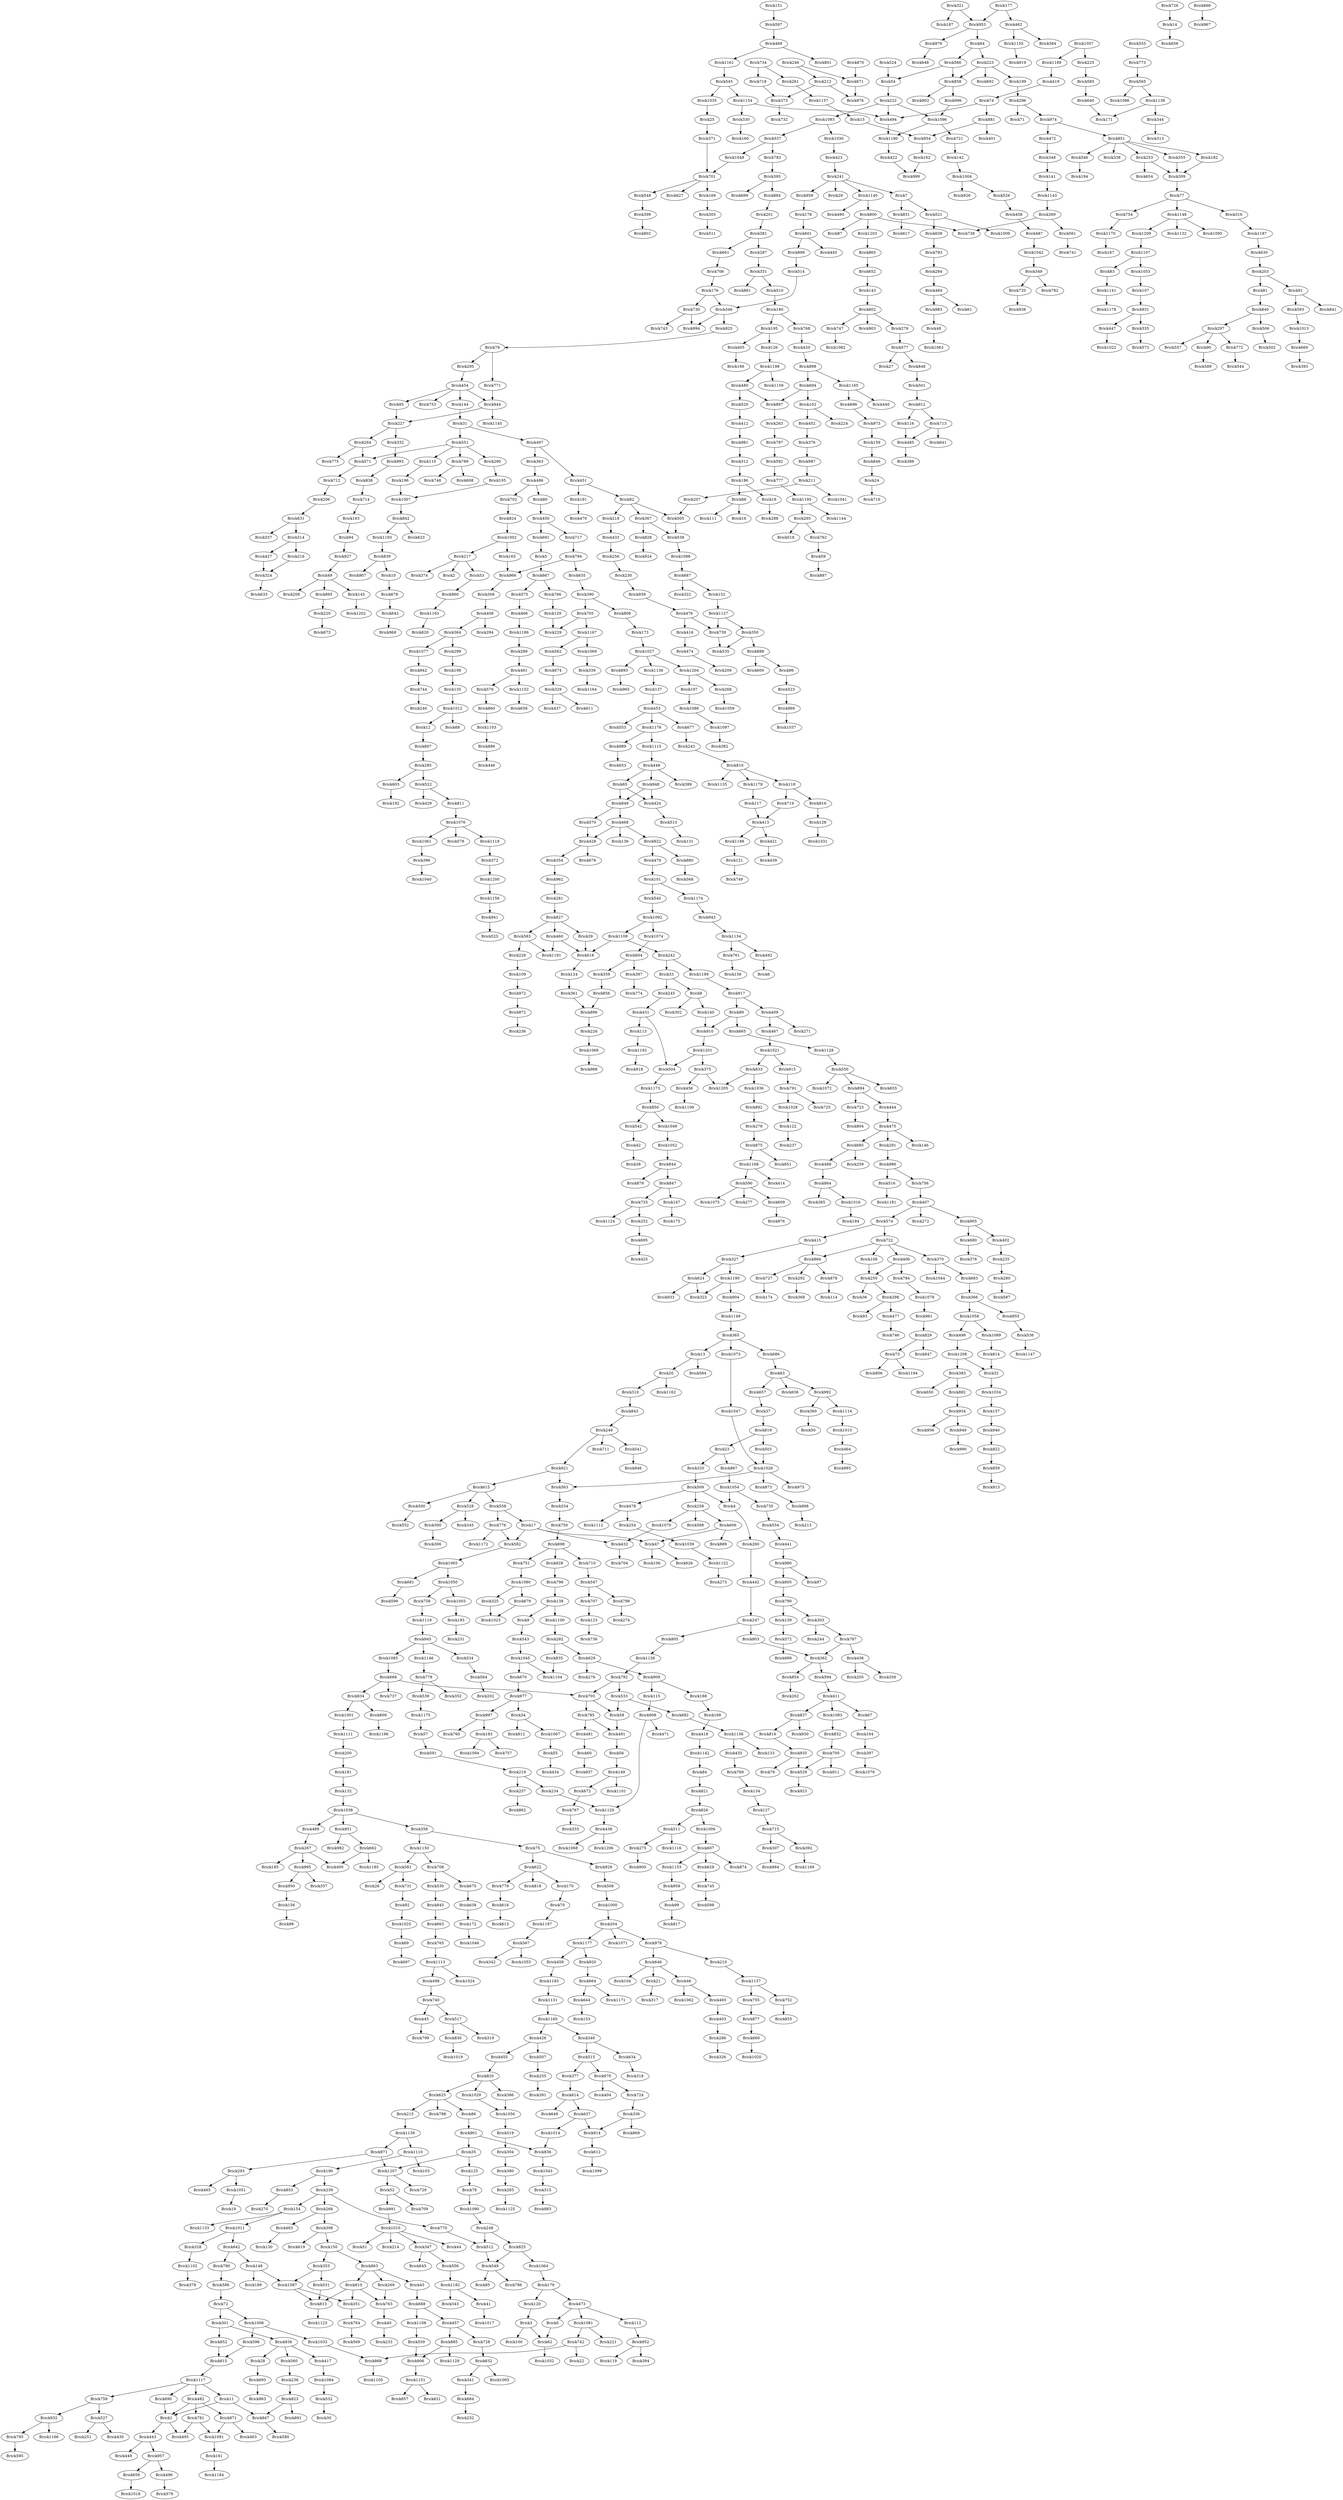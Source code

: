 digraph G {Brick473 -> Brick0;
Brick11 -> Brick1;
Brick482 -> Brick1;
Brick690 -> Brick1;
Brick217 -> Brick2;
Brick120 -> Brick3;
Brick1054 -> Brick4;
Brick509 -> Brick4;
Brick691 -> Brick5;
Brick492 -> Brick6;
Brick241 -> Brick7;
Brick33 -> Brick8;
Brick138 -> Brick9;
Brick839 -> Brick10;
Brick1117 -> Brick11;
Brick1012 -> Brick12;
Brick365 -> Brick13;
Brick726 -> Brick14;
Brick1157 -> Brick15;
Brick88 -> Brick16;
Brick558 -> Brick17;
Brick186 -> Brick18;
Brick1051 -> Brick19;
Brick13 -> Brick20;
Brick646 -> Brick21;
Brick742 -> Brick22;
Brick819 -> Brick23;
Brick846 -> Brick24;
Brick1035 -> Brick25;
Brick581 -> Brick26;
Brick577 -> Brick27;
Brick936 -> Brick28;
Brick241 -> Brick29;
Brick532 -> Brick30;
Brick144 -> Brick31;
Brick814 -> Brick32;
Brick1208 -> Brick32;
Brick242 -> Brick33;
Brick977 -> Brick34;
Brick901 -> Brick35;
Brick250 -> Brick36;
Brick657 -> Brick37;
Brick42 -> Brick38;
Brick827 -> Brick39;
Brick763 -> Brick40;
Brick1182 -> Brick41;
Brick542 -> Brick42;
Brick863 -> Brick43;
Brick1010 -> Brick44;
Brick740 -> Brick45;
Brick646 -> Brick46;
Brick606 -> Brick47;
Brick17 -> Brick47;
Brick983 -> Brick48;
Brick927 -> Brick49;
Brick360 -> Brick50;
Brick1010 -> Brick51;
Brick1207 -> Brick52;
Brick217 -> Brick53;
Brick524 -> Brick54;
Brick566 -> Brick54;
Brick1067 -> Brick55;
Brick491 -> Brick56;
Brick1175 -> Brick57;
Brick533 -> Brick58;
Brick703 -> Brick58;
Brick762 -> Brick59;
Brick481 -> Brick60;
Brick484 -> Brick61;
Brick0 -> Brick62;
Brick3 -> Brick62;
Brick686 -> Brick63;
Brick953 -> Brick64;
Brick448 -> Brick65;
Brick411 -> Brick67;
Brick1012 -> Brick68;
Brick1025 -> Brick69;
Brick170 -> Brick70;
Brick296 -> Brick71;
Brick586 -> Brick72;
Brick829 -> Brick73;
Brick419 -> Brick74;
Brick358 -> Brick75;
Brick935 -> Brick76;
Brick309 -> Brick77;
Brick125 -> Brick78;
Brick925 -> Brick79;
Brick486 -> Brick80;
Brick203 -> Brick81;
Brick451 -> Brick82;
Brick1107 -> Brick83;
Brick1142 -> Brick84;
Brick549 -> Brick85;
Brick625 -> Brick86;
Brick800 -> Brick87;
Brick186 -> Brick88;
Brick917 -> Brick89;
Brick297 -> Brick90;
Brick203 -> Brick91;
Brick731 -> Brick92;
Brick298 -> Brick93;
Brick163 -> Brick94;
Brick454 -> Brick95;
Brick888 -> Brick96;
Brick980 -> Brick97;
Brick156 -> Brick98;
Brick958 -> Brick99;
Brick3 -> Brick100;
Brick479 -> Brick101;
Brick694 -> Brick102;
Brick1110 -> Brick103;
Brick646 -> Brick104;
Brick290 -> Brick105;
Brick47 -> Brick106;
Brick1053 -> Brick107;
Brick722 -> Brick108;
Brick228 -> Brick109;
Brick551 -> Brick110;
Brick88 -> Brick111;
Brick473 -> Brick112;
Brick431 -> Brick113;
Brick878 -> Brick114;
Brick909 -> Brick115;
Brick912 -> Brick116;
Brick1179 -> Brick117;
Brick810 -> Brick118;
Brick952 -> Brick119;
Brick179 -> Brick120;
Brick1188 -> Brick121;
Brick1028 -> Brick122;
Brick707 -> Brick123;
Brick618 -> Brick124;
Brick35 -> Brick125;
Brick195 -> Brick126;
Brick134 -> Brick127;
Brick916 -> Brick128;
Brick766 -> Brick129;
Brick483 -> Brick130;
Brick513 -> Brick131;
Brick181 -> Brick132;
Brick1158 -> Brick133;
Brick769 -> Brick134;
Brick198 -> Brick135;
Brick468 -> Brick136;
Brick1136 -> Brick137;
Brick796 -> Brick138;
Brick790 -> Brick139;
Brick8 -> Brick140;
Brick348 -> Brick141;
Brick721 -> Brick142;
Brick652 -> Brick143;
Brick454 -> Brick144;
Brick49 -> Brick145;
Brick475 -> Brick146;
Brick847 -> Brick147;
Brick642 -> Brick148;
Brick56 -> Brick149;
Brick398 -> Brick150;
Brick687 -> Brick152;
Brick644 -> Brick153;
Brick239 -> Brick154;
Brick950 -> Brick156;
Brick1034 -> Brick157;
Brick761 -> Brick158;
Brick973 -> Brick159;
Brick330 -> Brick160;
Brick1091 -> Brick161;
Brick954 -> Brick162;
Brick714 -> Brick163;
Brick67 -> Brick164;
Brick1002 -> Brick165;
Brick405 -> Brick166;
Brick1170 -> Brick167;
Brick188 -> Brick168;
Brick701 -> Brick169;
Brick622 -> Brick170;
Brick640 -> Brick171;
Brick1138 -> Brick171;
Brick638 -> Brick172;
Brick808 -> Brick173;
Brick727 -> Brick174;
Brick147 -> Brick175;
Brick706 -> Brick176;
Brick959 -> Brick178;
Brick1064 -> Brick179;
Brick510 -> Brick180;
Brick200 -> Brick181;
Brick851 -> Brick182;
Brick997 -> Brick183;
Brick1016 -> Brick184;
Brick267 -> Brick185;
Brick312 -> Brick186;
Brick321 -> Brick187;
Brick909 -> Brick188;
Brick148 -> Brick189;
Brick1110 -> Brick190;
Brick451 -> Brick191;
Brick603 -> Brick192;
Brick1003 -> Brick193;
Brick546 -> Brick194;
Brick180 -> Brick195;
Brick110 -> Brick196;
Brick1204 -> Brick197;
Brick299 -> Brick198;
Brick223 -> Brick199;
Brick1111 -> Brick200;
Brick884 -> Brick201;
Brick564 -> Brick202;
Brick630 -> Brick203;
Brick1000 -> Brick204;
Brick436 -> Brick205;
Brick712 -> Brick206;
Brick211 -> Brick207;
Brick49 -> Brick208;
Brick474 -> Brick209;
Brick978 -> Brick210;
Brick987 -> Brick211;
Brick246 -> Brick212;
Brick998 -> Brick213;
Brick1010 -> Brick214;
Brick625 -> Brick215;
Brick314 -> Brick216;
Brick1002 -> Brick217;
Brick82 -> Brick218;
Brick591 -> Brick219;
Brick895 -> Brick220;
Brick1081 -> Brick221;
Brick54 -> Brick222;
Brick64 -> Brick223;
Brick102 -> Brick224;
Brick1057 -> Brick225;
Brick896 -> Brick226;
Brick944 -> Brick227;
Brick95 -> Brick227;
Brick583 -> Brick228;
Brick129 -> Brick229;
Brick705 -> Brick229;
Brick256 -> Brick230;
Brick193 -> Brick231;
Brick684 -> Brick232;
Brick40 -> Brick233;
Brick219 -> Brick234;
Brick402 -> Brick235;
Brick872 -> Brick236;
Brick122 -> Brick237;
Brick560 -> Brick238;
Brick190 -> Brick239;
Brick744 -> Brick240;
Brick423 -> Brick241;
Brick1109 -> Brick242;
Brick677 -> Brick243;
Brick303 -> Brick244;
Brick33 -> Brick245;
Brick442 -> Brick247;
Brick1090 -> Brick248;
Brick843 -> Brick249;
Brick406 -> Brick250;
Brick108 -> Brick250;
Brick527 -> Brick251;
Brick733 -> Brick252;
Brick851 -> Brick253;
Brick478 -> Brick254;
Brick507 -> Brick255;
Brick433 -> Brick256;
Brick219 -> Brick257;
Brick509 -> Brick258;
Brick685 -> Brick259;
Brick4 -> Brick260;
Brick734 -> Brick261;
Brick854 -> Brick262;
Brick897 -> Brick263;
Brick227 -> Brick264;
Brick1195 -> Brick265;
Brick239 -> Brick266;
Brick489 -> Brick267;
Brick1204 -> Brick268;
Brick863 -> Brick269;
Brick853 -> Brick270;
Brick409 -> Brick271;
Brick407 -> Brick272;
Brick1122 -> Brick273;
Brick798 -> Brick274;
Brick311 -> Brick275;
Brick629 -> Brick276;
Brick590 -> Brick277;
Brick892 -> Brick278;
Brick602 -> Brick279;
Brick235 -> Brick280;
Brick962 -> Brick281;
Brick1100 -> Brick282;
Brick380 -> Brick283;
Brick793 -> Brick284;
Brick807 -> Brick285;
Brick403 -> Brick286;
Brick381 -> Brick287;
Brick18 -> Brick288;
Brick1186 -> Brick289;
Brick551 -> Brick290;
Brick475 -> Brick291;
Brick866 -> Brick292;
Brick971 -> Brick293;
Brick408 -> Brick294;
Brick79 -> Brick295;
Brick199 -> Brick296;
Brick840 -> Brick297;
Brick250 -> Brick298;
Brick364 -> Brick299;
Brick528 -> Brick300;
Brick72 -> Brick301;
Brick8 -> Brick302;
Brick790 -> Brick303;
Brick519 -> Brick304;
Brick169 -> Brick305;
Brick300 -> Brick306;
Brick715 -> Brick307;
Brick966 -> Brick308;
Brick355 -> Brick309;
Brick182 -> Brick309;
Brick253 -> Brick309;
Brick20 -> Brick310;
Brick826 -> Brick311;
Brick981 -> Brick312;
Brick344 -> Brick313;
Brick631 -> Brick314;
Brick1043 -> Brick315;
Brick77 -> Brick316;
Brick21 -> Brick317;
Brick634 -> Brick318;
Brick517 -> Brick319;
Brick23 -> Brick320;
Brick687 -> Brick322;
Brick624 -> Brick323;
Brick1190 -> Brick323;
Brick427 -> Brick324;
Brick216 -> Brick324;
Brick1080 -> Brick325;
Brick286 -> Brick326;
Brick415 -> Brick327;
Brick1011 -> Brick328;
Brick674 -> Brick329;
Brick1154 -> Brick330;
Brick287 -> Brick331;
Brick227 -> Brick332;
Brick767 -> Brick333;
Brick563 -> Brick334;
Brick931 -> Brick335;
Brick724 -> Brick336;
Brick631 -> Brick337;
Brick851 -> Brick338;
Brick1069 -> Brick339;
Brick1160 -> Brick340;
Brick632 -> Brick341;
Brick567 -> Brick342;
Brick1182 -> Brick343;
Brick1138 -> Brick344;
Brick528 -> Brick345;
Brick514 -> Brick346;
Brick176 -> Brick346;
Brick1010 -> Brick347;
Brick472 -> Brick348;
Brick1042 -> Brick349;
Brick1127 -> Brick350;
Brick1087 -> Brick351;
Brick610 -> Brick351;
Brick778 -> Brick352;
Brick150 -> Brick353;
Brick428 -> Brick354;
Brick851 -> Brick355;
Brick436 -> Brick356;
Brick995 -> Brick357;
Brick1038 -> Brick358;
Brick604 -> Brick359;
Brick992 -> Brick360;
Brick124 -> Brick361;
Brick803 -> Brick362;
Brick787 -> Brick362;
Brick497 -> Brick363;
Brick408 -> Brick364;
Brick1149 -> Brick365;
Brick683 -> Brick366;
Brick82 -> Brick367;
Brick292 -> Brick368;
Brick1143 -> Brick369;
Brick722 -> Brick370;
Brick25 -> Brick371;
Brick1118 -> Brick372;
Brick718 -> Brick373;
Brick212 -> Brick373;
Brick217 -> Brick374;
Brick1201 -> Brick375;
Brick452 -> Brick376;
Brick515 -> Brick377;
Brick680 -> Brick378;
Brick1102 -> Brick379;
Brick304 -> Brick380;
Brick201 -> Brick381;
Brick1097 -> Brick382;
Brick1208 -> Brick383;
Brick462 -> Brick384;
Brick864 -> Brick385;
Brick820 -> Brick386;
Brick604 -> Brick387;
Brick485 -> Brick388;
Brick448 -> Brick389;
Brick635 -> Brick390;
Brick255 -> Brick391;
Brick715 -> Brick392;
Brick669 -> Brick393;
Brick952 -> Brick394;
Brick783 -> Brick395;
Brick1061 -> Brick396;
Brick164 -> Brick397;
Brick266 -> Brick398;
Brick548 -> Brick399;
Brick267 -> Brick400;
Brick662 -> Brick400;
Brick881 -> Brick401;
Brick905 -> Brick402;
Brick493 -> Brick403;
Brick970 -> Brick404;
Brick195 -> Brick405;
Brick722 -> Brick406;
Brick756 -> Brick407;
Brick308 -> Brick408;
Brick917 -> Brick409;
Brick594 -> Brick411;
Brick520 -> Brick412;
Brick117 -> Brick413;
Brick719 -> Brick413;
Brick1168 -> Brick414;
Brick574 -> Brick415;
Brick476 -> Brick416;
Brick936 -> Brick417;
Brick168 -> Brick418;
Brick1189 -> Brick419;
Brick768 -> Brick420;
Brick413 -> Brick421;
Brick1180 -> Brick422;
Brick1030 -> Brick423;
Brick948 -> Brick424;
Brick65 -> Brick424;
Brick695 -> Brick425;
Brick1160 -> Brick426;
Brick314 -> Brick427;
Brick468 -> Brick428;
Brick570 -> Brick428;
Brick522 -> Brick429;
Brick527 -> Brick430;
Brick245 -> Brick431;
Brick1070 -> Brick432;
Brick17 -> Brick432;
Brick218 -> Brick433;
Brick55 -> Brick434;
Brick1158 -> Brick435;
Brick787 -> Brick436;
Brick329 -> Brick437;
Brick1120 -> Brick438;
Brick421 -> Brick439;
Brick1165 -> Brick440;
Brick554 -> Brick441;
Brick260 -> Brick442;
Brick1 -> Brick443;
Brick894 -> Brick444;
Brick601 -> Brick445;
Brick886 -> Brick446;
Brick931 -> Brick447;
Brick1115 -> Brick448;
Brick443 -> Brick449;
Brick80 -> Brick450;
Brick497 -> Brick451;
Brick102 -> Brick452;
Brick137 -> Brick453;
Brick295 -> Brick454;
Brick426 -> Brick455;
Brick375 -> Brick456;
Brick688 -> Brick457;
Brick526 -> Brick458;
Brick1177 -> Brick459;
Brick827 -> Brick460;
Brick289 -> Brick461;
Brick177 -> Brick462;
Brick871 -> Brick463;
Brick1015 -> Brick464;
Brick293 -> Brick465;
Brick575 -> Brick466;
Brick409 -> Brick467;
Brick849 -> Brick468;
Brick597 -> Brick469;
Brick191 -> Brick470;
Brick908 -> Brick471;
Brick974 -> Brick472;
Brick179 -> Brick473;
Brick416 -> Brick474;
Brick444 -> Brick475;
Brick939 -> Brick476;
Brick298 -> Brick477;
Brick509 -> Brick478;
Brick922 -> Brick479;
Brick1198 -> Brick480;
Brick785 -> Brick481;
Brick1117 -> Brick482;
Brick266 -> Brick483;
Brick284 -> Brick484;
Brick116 -> Brick485;
Brick713 -> Brick485;
Brick363 -> Brick486;
Brick458 -> Brick487;
Brick685 -> Brick488;
Brick1038 -> Brick489;
Brick1140 -> Brick490;
Brick785 -> Brick491;
Brick58 -> Brick491;
Brick1134 -> Brick492;
Brick46 -> Brick493;
Brick74 -> Brick494;
Brick222 -> Brick494;
Brick1154 -> Brick494;
Brick781 -> Brick495;
Brick1 -> Brick495;
Brick957 -> Brick496;
Brick31 -> Brick497;
Brick1113 -> Brick498;
Brick1058 -> Brick499;
Brick615 -> Brick500;
Brick848 -> Brick501;
Brick506 -> Brick502;
Brick819 -> Brick503;
Brick431 -> Brick504;
Brick1201 -> Brick504;
Brick82 -> Brick505;
Brick207 -> Brick505;
Brick840 -> Brick506;
Brick426 -> Brick507;
Brick929 -> Brick508;
Brick320 -> Brick509;
Brick331 -> Brick510;
Brick305 -> Brick511;
Brick248 -> Brick512;
Brick770 -> Brick512;
Brick424 -> Brick513;
Brick899 -> Brick514;
Brick340 -> Brick515;
Brick986 -> Brick516;
Brick740 -> Brick517;
Brick265 -> Brick518;
Brick1056 -> Brick519;
Brick480 -> Brick520;
Brick7 -> Brick521;
Brick285 -> Brick522;
Brick96 -> Brick523;
Brick941 -> Brick525;
Brick1004 -> Brick526;
Brick759 -> Brick527;
Brick615 -> Brick528;
Brick700 -> Brick529;
Brick935 -> Brick529;
Brick708 -> Brick530;
Brick353 -> Brick531;
Brick1084 -> Brick532;
Brick792 -> Brick533;
Brick945 -> Brick534;
Brick350 -> Brick535;
Brick739 -> Brick535;
Brick955 -> Brick536;
Brick1093 -> Brick537;
Brick367 -> Brick538;
Brick505 -> Brick538;
Brick778 -> Brick539;
Brick101 -> Brick540;
Brick249 -> Brick541;
Brick850 -> Brick542;
Brick9 -> Brick543;
Brick772 -> Brick544;
Brick1161 -> Brick545;
Brick851 -> Brick546;
Brick710 -> Brick547;
Brick701 -> Brick548;
Brick825 -> Brick549;
Brick512 -> Brick549;
Brick1128 -> Brick550;
Brick31 -> Brick551;
Brick500 -> Brick552;
Brick453 -> Brick553;
Brick735 -> Brick554;
Brick347 -> Brick556;
Brick297 -> Brick557;
Brick615 -> Brick558;
Brick1108 -> Brick559;
Brick936 -> Brick560;
Brick369 -> Brick561;
Brick1167 -> Brick562;
Brick1026 -> Brick563;
Brick921 -> Brick563;
Brick534 -> Brick564;
Brick773 -> Brick565;
Brick64 -> Brick566;
Brick1197 -> Brick567;
Brick880 -> Brick568;
Brick764 -> Brick569;
Brick849 -> Brick570;
Brick551 -> Brick571;
Brick264 -> Brick571;
Brick139 -> Brick572;
Brick335 -> Brick573;
Brick407 -> Brick574;
Brick667 -> Brick575;
Brick461 -> Brick576;
Brick279 -> Brick577;
Brick1076 -> Brick578;
Brick496 -> Brick579;
Brick947 -> Brick580;
Brick1150 -> Brick581;
Brick776 -> Brick582;
Brick17 -> Brick582;
Brick827 -> Brick583;
Brick13 -> Brick584;
Brick225 -> Brick585;
Brick780 -> Brick586;
Brick280 -> Brick587;
Brick258 -> Brick588;
Brick90 -> Brick589;
Brick1168 -> Brick590;
Brick57 -> Brick591;
Brick797 -> Brick592;
Brick91 -> Brick593;
Brick362 -> Brick594;
Brick795 -> Brick595;
Brick1008 -> Brick596;
Brick151 -> Brick597;
Brick745 -> Brick598;
Brick681 -> Brick599;
Brick888 -> Brick600;
Brick178 -> Brick601;
Brick143 -> Brick602;
Brick285 -> Brick603;
Brick1074 -> Brick604;
Brick980 -> Brick605;
Brick258 -> Brick606;
Brick1006 -> Brick607;
Brick789 -> Brick608;
Brick590 -> Brick609;
Brick863 -> Brick610;
Brick329 -> Brick611;
Brick914 -> Brick612;
Brick616 -> Brick613;
Brick377 -> Brick614;
Brick921 -> Brick615;
Brick779 -> Brick616;
Brick831 -> Brick617;
Brick39 -> Brick618;
Brick460 -> Brick618;
Brick1109 -> Brick618;
Brick398 -> Brick619;
Brick1163 -> Brick620;
Brick1151 -> Brick621;
Brick75 -> Brick622;
Brick842 -> Brick623;
Brick327 -> Brick624;
Brick820 -> Brick625;
Brick47 -> Brick626;
Brick701 -> Brick627;
Brick607 -> Brick628;
Brick282 -> Brick629;
Brick1187 -> Brick630;
Brick206 -> Brick631;
Brick728 -> Brick632;
Brick324 -> Brick633;
Brick340 -> Brick634;
Brick794 -> Brick635;
Brick63 -> Brick636;
Brick614 -> Brick637;
Brick675 -> Brick638;
Brick521 -> Brick639;
Brick585 -> Brick640;
Brick713 -> Brick641;
Brick1011 -> Brick642;
Brick678 -> Brick643;
Brick664 -> Brick644;
Brick347 -> Brick645;
Brick978 -> Brick646;
Brick829 -> Brick647;
Brick979 -> Brick648;
Brick614 -> Brick649;
Brick383 -> Brick650;
Brick875 -> Brick651;
Brick865 -> Brick652;
Brick989 -> Brick653;
Brick253 -> Brick654;
Brick550 -> Brick655;
Brick14 -> Brick656;
Brick63 -> Brick657;
Brick1152 -> Brick658;
Brick957 -> Brick659;
Brick877 -> Brick660;
Brick381 -> Brick661;
Brick951 -> Brick662;
Brick845 -> Brick663;
Brick920 -> Brick664;
Brick89 -> Brick665;
Brick5 -> Brick667;
Brick1085 -> Brick668;
Brick1013 -> Brick669;
Brick1045 -> Brick670;
Brick246 -> Brick671;
Brick870 -> Brick671;
Brick149 -> Brick672;
Brick220 -> Brick673;
Brick562 -> Brick674;
Brick708 -> Brick675;
Brick428 -> Brick676;
Brick453 -> Brick677;
Brick10 -> Brick678;
Brick1080 -> Brick679;
Brick905 -> Brick680;
Brick1065 -> Brick681;
Brick533 -> Brick682;
Brick370 -> Brick683;
Brick341 -> Brick684;
Brick475 -> Brick685;
Brick365 -> Brick686;
Brick1098 -> Brick687;
Brick43 -> Brick688;
Brick572 -> Brick689;
Brick1117 -> Brick690;
Brick450 -> Brick691;
Brick223 -> Brick692;
Brick28 -> Brick693;
Brick898 -> Brick694;
Brick252 -> Brick695;
Brick1165 -> Brick696;
Brick69 -> Brick697;
Brick750 -> Brick698;
Brick395 -> Brick699;
Brick832 -> Brick700;
Brick371 -> Brick701;
Brick1048 -> Brick701;
Brick486 -> Brick702;
Brick792 -> Brick703;
Brick668 -> Brick703;
Brick432 -> Brick704;
Brick390 -> Brick705;
Brick661 -> Brick706;
Brick547 -> Brick707;
Brick1150 -> Brick708;
Brick52 -> Brick709;
Brick698 -> Brick710;
Brick249 -> Brick711;
Brick571 -> Brick712;
Brick912 -> Brick713;
Brick838 -> Brick714;
Brick127 -> Brick715;
Brick24 -> Brick716;
Brick450 -> Brick717;
Brick734 -> Brick718;
Brick118 -> Brick719;
Brick349 -> Brick720;
Brick1096 -> Brick721;
Brick574 -> Brick722;
Brick894 -> Brick723;
Brick970 -> Brick724;
Brick791 -> Brick725;
Brick866 -> Brick727;
Brick457 -> Brick728;
Brick1207 -> Brick729;
Brick176 -> Brick730;
Brick581 -> Brick731;
Brick373 -> Brick732;
Brick847 -> Brick733;
Brick1054 -> Brick735;
Brick123 -> Brick736;
Brick668 -> Brick737;
Brick800 -> Brick738;
Brick369 -> Brick738;
Brick1127 -> Brick739;
Brick476 -> Brick739;
Brick498 -> Brick740;
Brick561 -> Brick741;
Brick1081 -> Brick742;
Brick730 -> Brick743;
Brick942 -> Brick744;
Brick628 -> Brick745;
Brick477 -> Brick746;
Brick602 -> Brick747;
Brick789 -> Brick748;
Brick121 -> Brick749;
Brick334 -> Brick750;
Brick698 -> Brick751;
Brick1137 -> Brick752;
Brick454 -> Brick753;
Brick77 -> Brick754;
Brick1137 -> Brick755;
Brick986 -> Brick756;
Brick183 -> Brick757;
Brick1050 -> Brick758;
Brick1117 -> Brick759;
Brick997 -> Brick760;
Brick1134 -> Brick761;
Brick265 -> Brick762;
Brick269 -> Brick763;
Brick610 -> Brick763;
Brick351 -> Brick764;
Brick663 -> Brick765;
Brick667 -> Brick766;
Brick672 -> Brick767;
Brick180 -> Brick768;
Brick435 -> Brick769;
Brick239 -> Brick770;
Brick79 -> Brick771;
Brick297 -> Brick772;
Brick555 -> Brick773;
Brick387 -> Brick774;
Brick264 -> Brick775;
Brick558 -> Brick776;
Brick592 -> Brick777;
Brick1146 -> Brick778;
Brick622 -> Brick779;
Brick642 -> Brick780;
Brick482 -> Brick781;
Brick349 -> Brick782;
Brick537 -> Brick783;
Brick406 -> Brick784;
Brick703 -> Brick785;
Brick549 -> Brick786;
Brick303 -> Brick787;
Brick625 -> Brick788;
Brick551 -> Brick789;
Brick605 -> Brick790;
Brick915 -> Brick791;
Brick1126 -> Brick792;
Brick639 -> Brick793;
Brick717 -> Brick794;
Brick932 -> Brick795;
Brick928 -> Brick796;
Brick263 -> Brick797;
Brick547 -> Brick798;
Brick45 -> Brick799;
Brick1140 -> Brick800;
Brick469 -> Brick801;
Brick399 -> Brick802;
Brick247 -> Brick803;
Brick723 -> Brick804;
Brick247 -> Brick805;
Brick73 -> Brick806;
Brick12 -> Brick807;
Brick390 -> Brick808;
Brick834 -> Brick809;
Brick243 -> Brick810;
Brick522 -> Brick811;
Brick34 -> Brick812;
Brick1087 -> Brick813;
Brick531 -> Brick813;
Brick610 -> Brick813;
Brick1089 -> Brick814;
Brick852 -> Brick815;
Brick596 -> Brick815;
Brick837 -> Brick816;
Brick99 -> Brick817;
Brick622 -> Brick818;
Brick37 -> Brick819;
Brick455 -> Brick820;
Brick84 -> Brick821;
Brick940 -> Brick822;
Brick238 -> Brick823;
Brick702 -> Brick824;
Brick248 -> Brick825;
Brick821 -> Brick826;
Brick281 -> Brick827;
Brick367 -> Brick828;
Brick961 -> Brick829;
Brick517 -> Brick830;
Brick7 -> Brick831;
Brick1083 -> Brick832;
Brick1021 -> Brick833;
Brick668 -> Brick834;
Brick282 -> Brick835;
Brick901 -> Brick836;
Brick1014 -> Brick836;
Brick411 -> Brick837;
Brick993 -> Brick838;
Brick1193 -> Brick839;
Brick81 -> Brick840;
Brick91 -> Brick841;
Brick1007 -> Brick842;
Brick310 -> Brick843;
Brick1052 -> Brick844;
Brick530 -> Brick845;
Brick159 -> Brick846;
Brick844 -> Brick847;
Brick577 -> Brick848;
Brick948 -> Brick849;
Brick65 -> Brick849;
Brick1173 -> Brick850;
Brick974 -> Brick851;
Brick301 -> Brick852;
Brick190 -> Brick853;
Brick362 -> Brick854;
Brick752 -> Brick855;
Brick359 -> Brick856;
Brick1151 -> Brick857;
Brick223 -> Brick858;
Brick566 -> Brick858;
Brick822 -> Brick859;
Brick576 -> Brick860;
Brick331 -> Brick861;
Brick257 -> Brick862;
Brick150 -> Brick863;
Brick488 -> Brick864;
Brick1203 -> Brick865;
Brick722 -> Brick866;
Brick415 -> Brick866;
Brick23 -> Brick867;
Brick742 -> Brick868;
Brick1033 -> Brick868;
Brick336 -> Brick869;
Brick482 -> Brick871;
Brick972 -> Brick872;
Brick1026 -> Brick873;
Brick607 -> Brick874;
Brick278 -> Brick875;
Brick671 -> Brick876;
Brick212 -> Brick876;
Brick755 -> Brick877;
Brick866 -> Brick878;
Brick844 -> Brick879;
Brick922 -> Brick880;
Brick74 -> Brick881;
Brick383 -> Brick882;
Brick315 -> Brick883;
Brick395 -> Brick884;
Brick457 -> Brick885;
Brick1103 -> Brick886;
Brick59 -> Brick887;
Brick350 -> Brick888;
Brick606 -> Brick889;
Brick823 -> Brick891;
Brick1036 -> Brick892;
Brick1027 -> Brick893;
Brick550 -> Brick894;
Brick49 -> Brick895;
Brick361 -> Brick896;
Brick856 -> Brick896;
Brick694 -> Brick897;
Brick480 -> Brick897;
Brick420 -> Brick898;
Brick601 -> Brick899;
Brick275 -> Brick900;
Brick86 -> Brick901;
Brick858 -> Brick902;
Brick602 -> Brick903;
Brick1190 -> Brick904;
Brick407 -> Brick905;
Brick885 -> Brick906;
Brick559 -> Brick906;
Brick839 -> Brick907;
Brick115 -> Brick908;
Brick629 -> Brick909;
Brick140 -> Brick910;
Brick89 -> Brick910;
Brick700 -> Brick911;
Brick501 -> Brick912;
Brick859 -> Brick913;
Brick336 -> Brick914;
Brick637 -> Brick914;
Brick1021 -> Brick915;
Brick118 -> Brick916;
Brick1199 -> Brick917;
Brick1192 -> Brick918;
Brick1155 -> Brick919;
Brick1177 -> Brick920;
Brick249 -> Brick921;
Brick468 -> Brick922;
Brick529 -> Brick923;
Brick828 -> Brick924;
Brick346 -> Brick925;
Brick1004 -> Brick926;
Brick94 -> Brick927;
Brick698 -> Brick928;
Brick75 -> Brick929;
Brick837 -> Brick930;
Brick107 -> Brick931;
Brick759 -> Brick932;
Brick624 -> Brick933;
Brick882 -> Brick934;
Brick816 -> Brick935;
Brick301 -> Brick936;
Brick60 -> Brick937;
Brick720 -> Brick938;
Brick230 -> Brick939;
Brick157 -> Brick940;
Brick1156 -> Brick941;
Brick1077 -> Brick942;
Brick1174 -> Brick943;
Brick454 -> Brick944;
Brick771 -> Brick944;
Brick1119 -> Brick945;
Brick541 -> Brick946;
Brick11 -> Brick947;
Brick823 -> Brick947;
Brick448 -> Brick948;
Brick934 -> Brick949;
Brick995 -> Brick950;
Brick1038 -> Brick951;
Brick112 -> Brick952;
Brick177 -> Brick953;
Brick321 -> Brick953;
Brick15 -> Brick954;
Brick881 -> Brick954;
Brick366 -> Brick955;
Brick934 -> Brick956;
Brick443 -> Brick957;
Brick1153 -> Brick958;
Brick241 -> Brick959;
Brick53 -> Brick960;
Brick1078 -> Brick961;
Brick354 -> Brick962;
Brick693 -> Brick963;
Brick893 -> Brick965;
Brick165 -> Brick966;
Brick794 -> Brick966;
Brick666 -> Brick967;
Brick643 -> Brick968;
Brick523 -> Brick969;
Brick515 -> Brick970;
Brick1139 -> Brick971;
Brick109 -> Brick972;
Brick696 -> Brick973;
Brick296 -> Brick974;
Brick1026 -> Brick975;
Brick609 -> Brick976;
Brick670 -> Brick977;
Brick204 -> Brick978;
Brick953 -> Brick979;
Brick441 -> Brick980;
Brick412 -> Brick981;
Brick951 -> Brick982;
Brick484 -> Brick983;
Brick307 -> Brick984;
Brick464 -> Brick985;
Brick291 -> Brick986;
Brick376 -> Brick987;
Brick1066 -> Brick988;
Brick1176 -> Brick989;
Brick949 -> Brick990;
Brick52 -> Brick991;
Brick63 -> Brick992;
Brick332 -> Brick993;
Brick346 -> Brick994;
Brick730 -> Brick994;
Brick267 -> Brick995;
Brick858 -> Brick996;
Brick977 -> Brick997;
Brick873 -> Brick998;
Brick162 -> Brick999;
Brick422 -> Brick999;
Brick508 -> Brick1000;
Brick834 -> Brick1001;
Brick824 -> Brick1002;
Brick1050 -> Brick1003;
Brick142 -> Brick1004;
Brick632 -> Brick1005;
Brick826 -> Brick1006;
Brick105 -> Brick1007;
Brick196 -> Brick1007;
Brick72 -> Brick1008;
Brick521 -> Brick1009;
Brick991 -> Brick1010;
Brick154 -> Brick1011;
Brick135 -> Brick1012;
Brick593 -> Brick1013;
Brick637 -> Brick1014;
Brick1114 -> Brick1015;
Brick864 -> Brick1016;
Brick41 -> Brick1017;
Brick659 -> Brick1018;
Brick830 -> Brick1019;
Brick660 -> Brick1020;
Brick467 -> Brick1021;
Brick447 -> Brick1022;
Brick679 -> Brick1023;
Brick325 -> Brick1023;
Brick1113 -> Brick1024;
Brick92 -> Brick1025;
Brick1047 -> Brick1026;
Brick503 -> Brick1026;
Brick173 -> Brick1027;
Brick791 -> Brick1028;
Brick820 -> Brick1029;
Brick1093 -> Brick1030;
Brick128 -> Brick1031;
Brick62 -> Brick1032;
Brick1008 -> Brick1033;
Brick32 -> Brick1034;
Brick545 -> Brick1035;
Brick833 -> Brick1036;
Brick969 -> Brick1037;
Brick132 -> Brick1038;
Brick254 -> Brick1039;
Brick396 -> Brick1040;
Brick211 -> Brick1041;
Brick487 -> Brick1042;
Brick836 -> Brick1043;
Brick370 -> Brick1044;
Brick543 -> Brick1045;
Brick172 -> Brick1046;
Brick1073 -> Brick1047;
Brick537 -> Brick1048;
Brick850 -> Brick1049;
Brick1065 -> Brick1050;
Brick293 -> Brick1051;
Brick1049 -> Brick1052;
Brick1107 -> Brick1053;
Brick867 -> Brick1054;
Brick567 -> Brick1055;
Brick386 -> Brick1056;
Brick1029 -> Brick1056;
Brick366 -> Brick1058;
Brick268 -> Brick1059;
Brick1076 -> Brick1061;
Brick46 -> Brick1062;
Brick48 -> Brick1063;
Brick825 -> Brick1064;
Brick582 -> Brick1065;
Brick226 -> Brick1066;
Brick34 -> Brick1067;
Brick438 -> Brick1068;
Brick1167 -> Brick1069;
Brick258 -> Brick1070;
Brick204 -> Brick1071;
Brick550 -> Brick1072;
Brick365 -> Brick1073;
Brick1092 -> Brick1074;
Brick590 -> Brick1075;
Brick811 -> Brick1076;
Brick364 -> Brick1077;
Brick784 -> Brick1078;
Brick397 -> Brick1079;
Brick751 -> Brick1080;
Brick473 -> Brick1081;
Brick747 -> Brick1082;
Brick411 -> Brick1083;
Brick417 -> Brick1084;
Brick945 -> Brick1085;
Brick565 -> Brick1086;
Brick148 -> Brick1087;
Brick353 -> Brick1087;
Brick197 -> Brick1088;
Brick1058 -> Brick1089;
Brick78 -> Brick1090;
Brick781 -> Brick1091;
Brick871 -> Brick1091;
Brick540 -> Brick1092;
Brick222 -> Brick1093;
Brick183 -> Brick1094;
Brick1148 -> Brick1095;
Brick996 -> Brick1096;
Brick222 -> Brick1096;
Brick1088 -> Brick1097;
Brick538 -> Brick1098;
Brick612 -> Brick1099;
Brick138 -> Brick1100;
Brick149 -> Brick1101;
Brick328 -> Brick1102;
Brick860 -> Brick1103;
Brick1045 -> Brick1104;
Brick835 -> Brick1104;
Brick868 -> Brick1105;
Brick456 -> Brick1106;
Brick1209 -> Brick1107;
Brick688 -> Brick1108;
Brick1092 -> Brick1109;
Brick1139 -> Brick1110;
Brick1001 -> Brick1111;
Brick478 -> Brick1112;
Brick765 -> Brick1113;
Brick992 -> Brick1114;
Brick1176 -> Brick1115;
Brick311 -> Brick1116;
Brick815 -> Brick1117;
Brick1076 -> Brick1118;
Brick758 -> Brick1119;
Brick234 -> Brick1120;
Brick908 -> Brick1120;
Brick1039 -> Brick1122;
Brick813 -> Brick1123;
Brick733 -> Brick1124;
Brick283 -> Brick1125;
Brick805 -> Brick1126;
Brick152 -> Brick1127;
Brick665 -> Brick1128;
Brick885 -> Brick1129;
Brick1183 -> Brick1131;
Brick1148 -> Brick1132;
Brick154 -> Brick1133;
Brick943 -> Brick1134;
Brick810 -> Brick1135;
Brick1027 -> Brick1136;
Brick210 -> Brick1137;
Brick565 -> Brick1138;
Brick215 -> Brick1139;
Brick241 -> Brick1140;
Brick83 -> Brick1141;
Brick418 -> Brick1142;
Brick141 -> Brick1143;
Brick1195 -> Brick1144;
Brick944 -> Brick1145;
Brick945 -> Brick1146;
Brick536 -> Brick1147;
Brick77 -> Brick1148;
Brick904 -> Brick1149;
Brick358 -> Brick1150;
Brick906 -> Brick1151;
Brick461 -> Brick1152;
Brick607 -> Brick1153;
Brick545 -> Brick1154;
Brick462 -> Brick1155;
Brick1200 -> Brick1156;
Brick261 -> Brick1157;
Brick682 -> Brick1158;
Brick1198 -> Brick1159;
Brick1131 -> Brick1160;
Brick469 -> Brick1161;
Brick20 -> Brick1162;
Brick960 -> Brick1163;
Brick339 -> Brick1164;
Brick898 -> Brick1165;
Brick932 -> Brick1166;
Brick705 -> Brick1167;
Brick875 -> Brick1168;
Brick392 -> Brick1169;
Brick754 -> Brick1170;
Brick664 -> Brick1171;
Brick776 -> Brick1172;
Brick504 -> Brick1173;
Brick101 -> Brick1174;
Brick539 -> Brick1175;
Brick453 -> Brick1176;
Brick204 -> Brick1177;
Brick1141 -> Brick1178;
Brick810 -> Brick1179;
Brick1096 -> Brick1180;
Brick494 -> Brick1180;
Brick516 -> Brick1181;
Brick556 -> Brick1182;
Brick459 -> Brick1183;
Brick161 -> Brick1184;
Brick662 -> Brick1185;
Brick466 -> Brick1186;
Brick316 -> Brick1187;
Brick413 -> Brick1188;
Brick1057 -> Brick1189;
Brick327 -> Brick1190;
Brick583 -> Brick1191;
Brick460 -> Brick1191;
Brick113 -> Brick1192;
Brick842 -> Brick1193;
Brick73 -> Brick1194;
Brick777 -> Brick1195;
Brick809 -> Brick1196;
Brick70 -> Brick1197;
Brick126 -> Brick1198;
Brick242 -> Brick1199;
Brick372 -> Brick1200;
Brick910 -> Brick1201;
Brick145 -> Brick1202;
Brick800 -> Brick1203;
Brick1027 -> Brick1204;
Brick375 -> Brick1205;
Brick833 -> Brick1205;
Brick438 -> Brick1206;
Brick971 -> Brick1207;
Brick35 -> Brick1207;
Brick499 -> Brick1208;
Brick1148 -> Brick1209;
}
